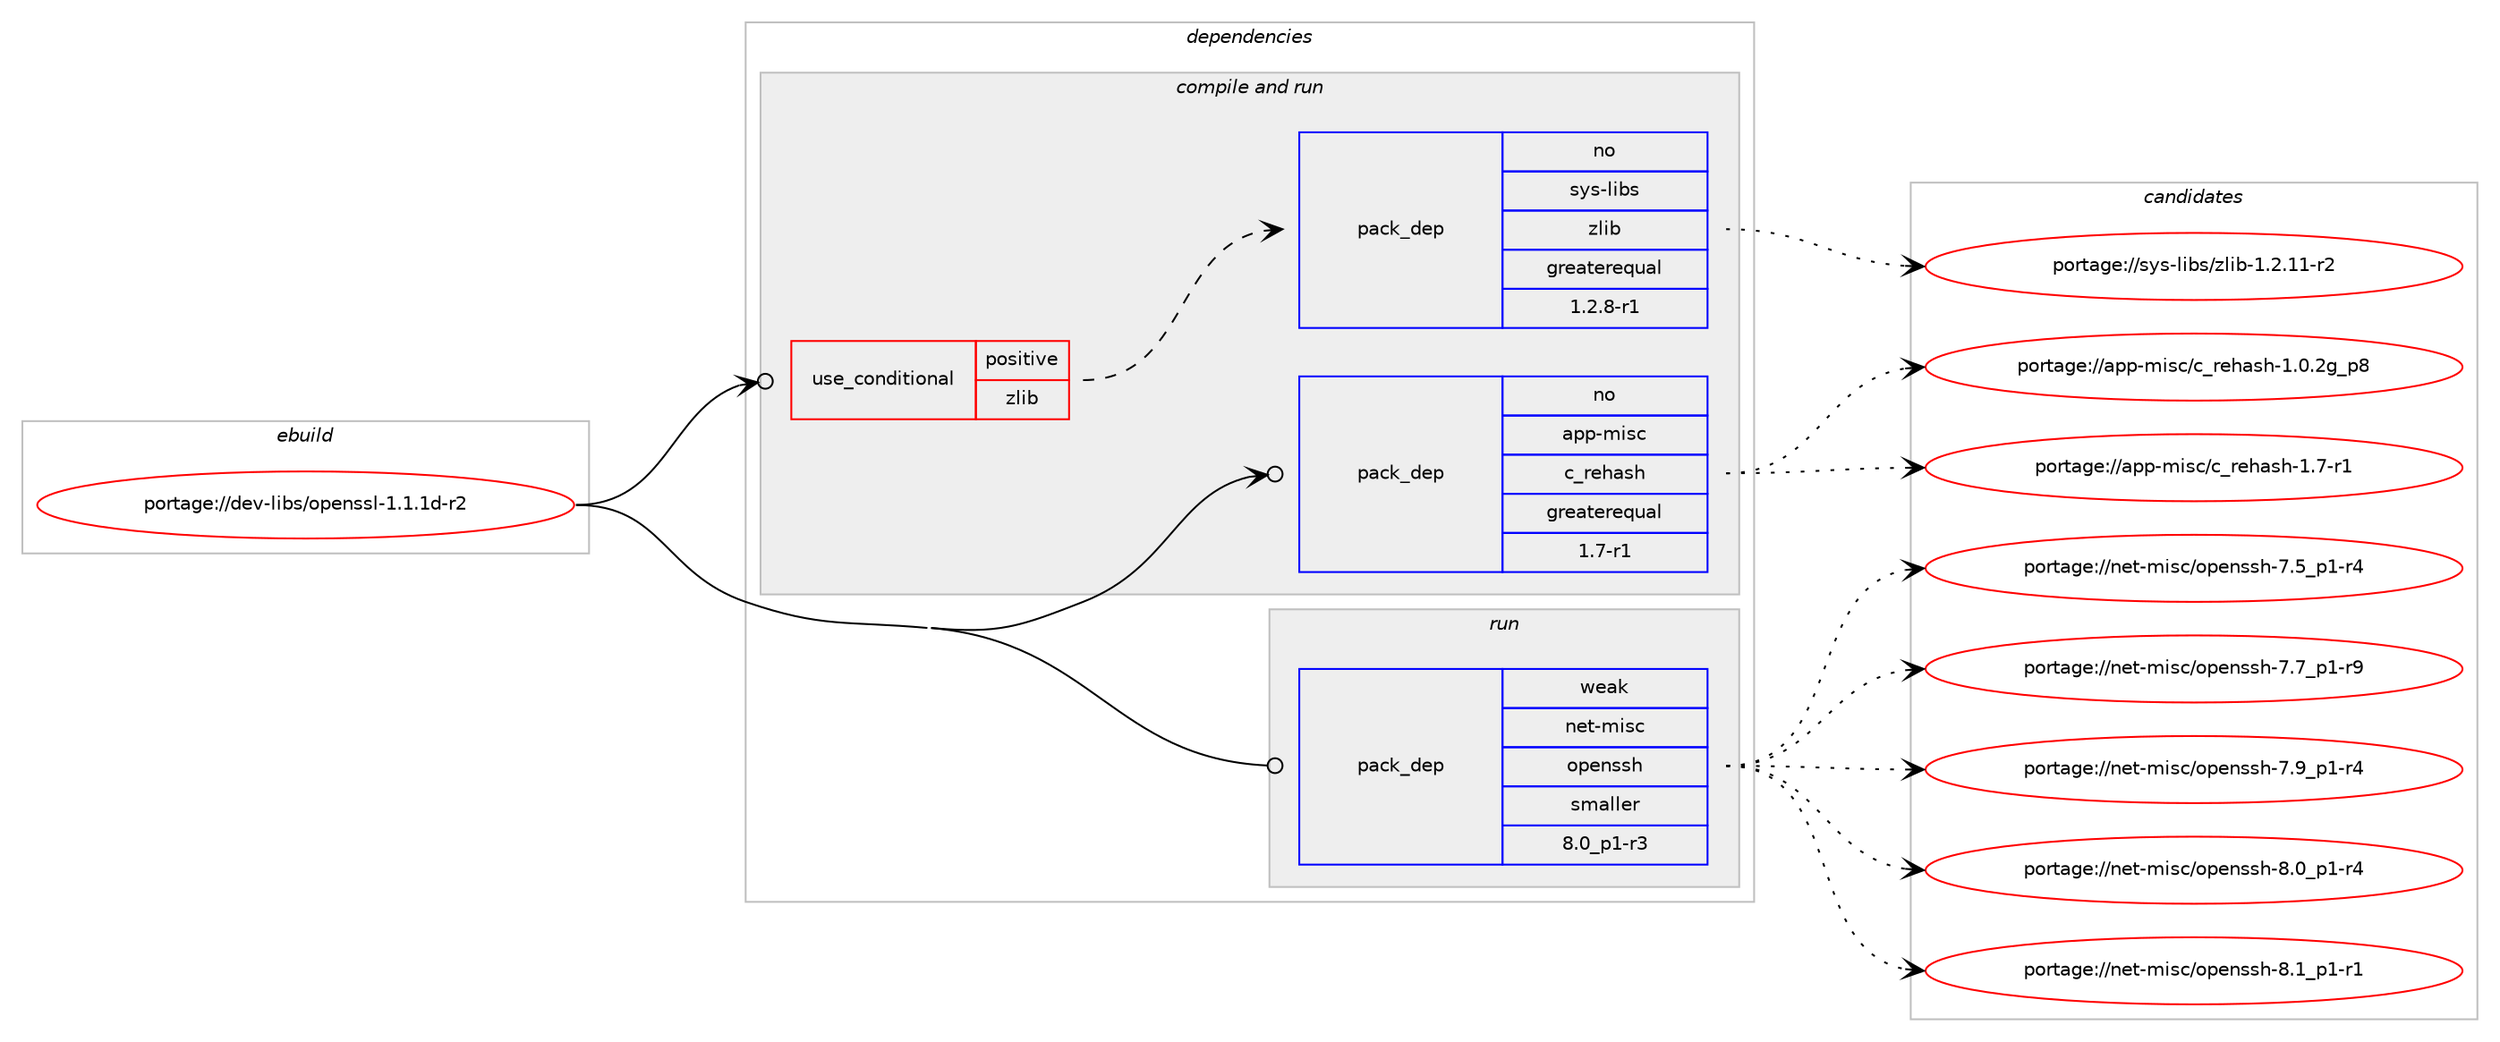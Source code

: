 digraph prolog {

# *************
# Graph options
# *************

newrank=true;
concentrate=true;
compound=true;
graph [rankdir=LR,fontname=Helvetica,fontsize=10,ranksep=1.5];#, ranksep=2.5, nodesep=0.2];
edge  [arrowhead=vee];
node  [fontname=Helvetica,fontsize=10];

# **********
# The ebuild
# **********

subgraph cluster_leftcol {
color=gray;
rank=same;
label=<<i>ebuild</i>>;
id [label="portage://dev-libs/openssl-1.1.1d-r2", color=red, width=4, href="../dev-libs/openssl-1.1.1d-r2.svg"];
}

# ****************
# The dependencies
# ****************

subgraph cluster_midcol {
color=gray;
label=<<i>dependencies</i>>;
subgraph cluster_compile {
fillcolor="#eeeeee";
style=filled;
label=<<i>compile</i>>;
}
subgraph cluster_compileandrun {
fillcolor="#eeeeee";
style=filled;
label=<<i>compile and run</i>>;
subgraph cond21685 {
dependency103307 [label=<<TABLE BORDER="0" CELLBORDER="1" CELLSPACING="0" CELLPADDING="4"><TR><TD ROWSPAN="3" CELLPADDING="10">use_conditional</TD></TR><TR><TD>positive</TD></TR><TR><TD>zlib</TD></TR></TABLE>>, shape=none, color=red];
subgraph pack78521 {
dependency103308 [label=<<TABLE BORDER="0" CELLBORDER="1" CELLSPACING="0" CELLPADDING="4" WIDTH="220"><TR><TD ROWSPAN="6" CELLPADDING="30">pack_dep</TD></TR><TR><TD WIDTH="110">no</TD></TR><TR><TD>sys-libs</TD></TR><TR><TD>zlib</TD></TR><TR><TD>greaterequal</TD></TR><TR><TD>1.2.8-r1</TD></TR></TABLE>>, shape=none, color=blue];
}
dependency103307:e -> dependency103308:w [weight=20,style="dashed",arrowhead="vee"];
}
id:e -> dependency103307:w [weight=20,style="solid",arrowhead="odotvee"];
subgraph pack78522 {
dependency103309 [label=<<TABLE BORDER="0" CELLBORDER="1" CELLSPACING="0" CELLPADDING="4" WIDTH="220"><TR><TD ROWSPAN="6" CELLPADDING="30">pack_dep</TD></TR><TR><TD WIDTH="110">no</TD></TR><TR><TD>app-misc</TD></TR><TR><TD>c_rehash</TD></TR><TR><TD>greaterequal</TD></TR><TR><TD>1.7-r1</TD></TR></TABLE>>, shape=none, color=blue];
}
id:e -> dependency103309:w [weight=20,style="solid",arrowhead="odotvee"];
}
subgraph cluster_run {
fillcolor="#eeeeee";
style=filled;
label=<<i>run</i>>;
subgraph pack78523 {
dependency103310 [label=<<TABLE BORDER="0" CELLBORDER="1" CELLSPACING="0" CELLPADDING="4" WIDTH="220"><TR><TD ROWSPAN="6" CELLPADDING="30">pack_dep</TD></TR><TR><TD WIDTH="110">weak</TD></TR><TR><TD>net-misc</TD></TR><TR><TD>openssh</TD></TR><TR><TD>smaller</TD></TR><TR><TD>8.0_p1-r3</TD></TR></TABLE>>, shape=none, color=blue];
}
id:e -> dependency103310:w [weight=20,style="solid",arrowhead="odot"];
}
}

# **************
# The candidates
# **************

subgraph cluster_choices {
rank=same;
color=gray;
label=<<i>candidates</i>>;

subgraph choice78521 {
color=black;
nodesep=1;
choiceportage11512111545108105981154712210810598454946504649494511450 [label="portage://sys-libs/zlib-1.2.11-r2", color=red, width=4,href="../sys-libs/zlib-1.2.11-r2.svg"];
dependency103308:e -> choiceportage11512111545108105981154712210810598454946504649494511450:w [style=dotted,weight="100"];
}
subgraph choice78522 {
color=black;
nodesep=1;
choiceportage971121124510910511599479995114101104971151044549464846501039511256 [label="portage://app-misc/c_rehash-1.0.2g_p8", color=red, width=4,href="../app-misc/c_rehash-1.0.2g_p8.svg"];
choiceportage97112112451091051159947999511410110497115104454946554511449 [label="portage://app-misc/c_rehash-1.7-r1", color=red, width=4,href="../app-misc/c_rehash-1.7-r1.svg"];
dependency103309:e -> choiceportage971121124510910511599479995114101104971151044549464846501039511256:w [style=dotted,weight="100"];
dependency103309:e -> choiceportage97112112451091051159947999511410110497115104454946554511449:w [style=dotted,weight="100"];
}
subgraph choice78523 {
color=black;
nodesep=1;
choiceportage1101011164510910511599471111121011101151151044555465395112494511452 [label="portage://net-misc/openssh-7.5_p1-r4", color=red, width=4,href="../net-misc/openssh-7.5_p1-r4.svg"];
choiceportage1101011164510910511599471111121011101151151044555465595112494511457 [label="portage://net-misc/openssh-7.7_p1-r9", color=red, width=4,href="../net-misc/openssh-7.7_p1-r9.svg"];
choiceportage1101011164510910511599471111121011101151151044555465795112494511452 [label="portage://net-misc/openssh-7.9_p1-r4", color=red, width=4,href="../net-misc/openssh-7.9_p1-r4.svg"];
choiceportage1101011164510910511599471111121011101151151044556464895112494511452 [label="portage://net-misc/openssh-8.0_p1-r4", color=red, width=4,href="../net-misc/openssh-8.0_p1-r4.svg"];
choiceportage1101011164510910511599471111121011101151151044556464995112494511449 [label="portage://net-misc/openssh-8.1_p1-r1", color=red, width=4,href="../net-misc/openssh-8.1_p1-r1.svg"];
dependency103310:e -> choiceportage1101011164510910511599471111121011101151151044555465395112494511452:w [style=dotted,weight="100"];
dependency103310:e -> choiceportage1101011164510910511599471111121011101151151044555465595112494511457:w [style=dotted,weight="100"];
dependency103310:e -> choiceportage1101011164510910511599471111121011101151151044555465795112494511452:w [style=dotted,weight="100"];
dependency103310:e -> choiceportage1101011164510910511599471111121011101151151044556464895112494511452:w [style=dotted,weight="100"];
dependency103310:e -> choiceportage1101011164510910511599471111121011101151151044556464995112494511449:w [style=dotted,weight="100"];
}
}

}
